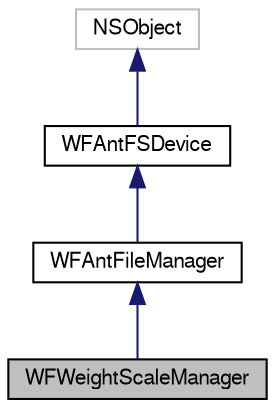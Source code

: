 digraph "WFWeightScaleManager"
{
  edge [fontname="FreeSans",fontsize="10",labelfontname="FreeSans",labelfontsize="10"];
  node [fontname="FreeSans",fontsize="10",shape=record];
  Node1 [label="WFWeightScaleManager",height=0.2,width=0.4,color="black", fillcolor="grey75", style="filled", fontcolor="black"];
  Node2 -> Node1 [dir="back",color="midnightblue",fontsize="10",style="solid",fontname="FreeSans"];
  Node2 [label="WFAntFileManager",height=0.2,width=0.4,color="black", fillcolor="white", style="filled",URL="$interface_w_f_ant_file_manager.html",tooltip="Provides a means of communicating with, and transferring data from an ANT FS device. "];
  Node3 -> Node2 [dir="back",color="midnightblue",fontsize="10",style="solid",fontname="FreeSans"];
  Node3 [label="WFAntFSDevice",height=0.2,width=0.4,color="black", fillcolor="white", style="filled",URL="$interface_w_f_ant_f_s_device.html",tooltip="Represents the base class for ANT FS device implementations. "];
  Node4 -> Node3 [dir="back",color="midnightblue",fontsize="10",style="solid",fontname="FreeSans"];
  Node4 [label="NSObject",height=0.2,width=0.4,color="grey75", fillcolor="white", style="filled"];
}
